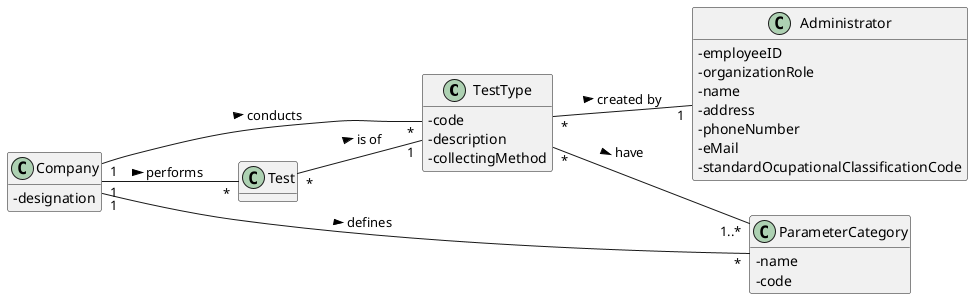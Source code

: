 @startuml
skinparam classAttributeIconSize 0
hide methods
left to right direction

class TestType {
  -code
  -description
  -collectingMethod
}

class Company {
  -designation
}

class Test {
}

class Administrator {
  -employeeID
  -organizationRole
  -name
  -address
  -phoneNumber
  -eMail
  -standardOcupationalClassificationCode
}

class ParameterCategory {
  -name
  -code
}
Company "1" -- "*" TestType : conducts >
Company "1" -- "*" ParameterCategory : defines >
Test "*" -- "1" TestType : is of >
Company "1" -- "*" Test : performs >
TestType "*" -- "1" Administrator : created by >
TestType "*" -- "1..*" ParameterCategory : have >
@enduml